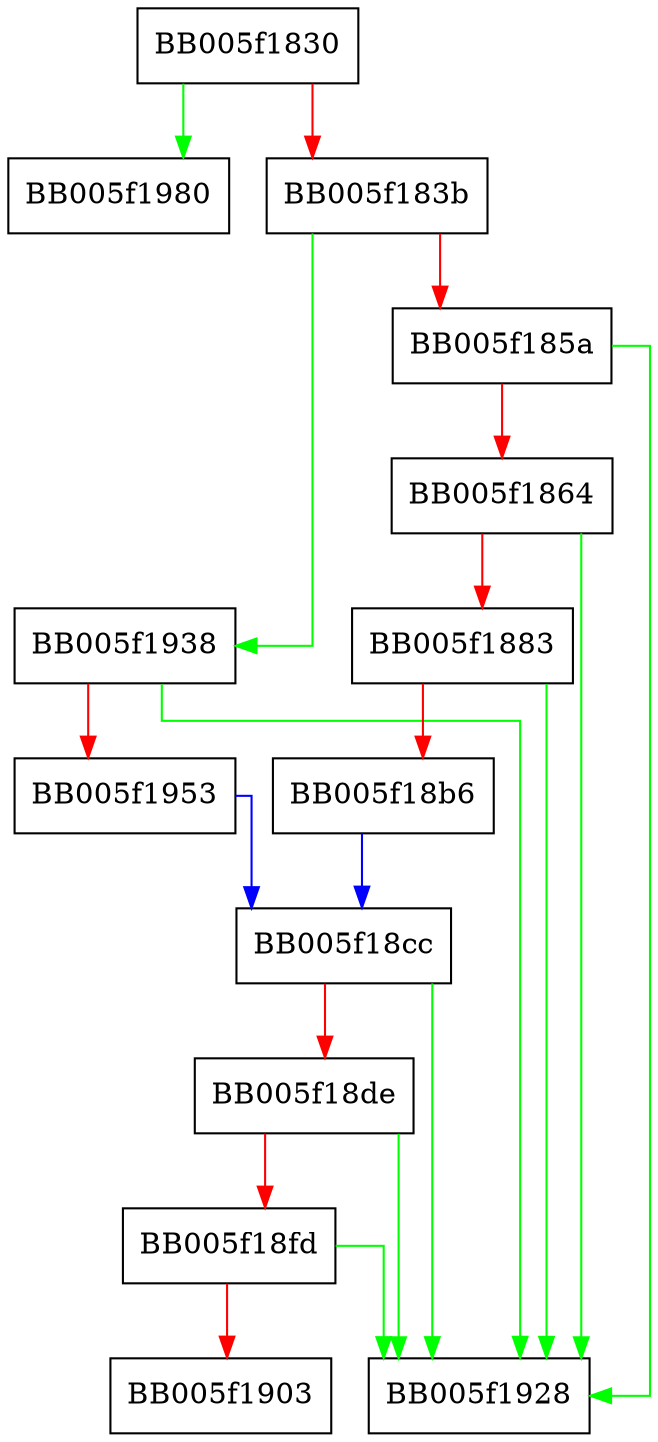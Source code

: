 digraph WPACKET_sub_allocate_bytes__ {
  node [shape="box"];
  graph [splines=ortho];
  BB005f1830 -> BB005f1980 [color="green"];
  BB005f1830 -> BB005f183b [color="red"];
  BB005f183b -> BB005f1938 [color="green"];
  BB005f183b -> BB005f185a [color="red"];
  BB005f185a -> BB005f1928 [color="green"];
  BB005f185a -> BB005f1864 [color="red"];
  BB005f1864 -> BB005f1928 [color="green"];
  BB005f1864 -> BB005f1883 [color="red"];
  BB005f1883 -> BB005f1928 [color="green"];
  BB005f1883 -> BB005f18b6 [color="red"];
  BB005f18b6 -> BB005f18cc [color="blue"];
  BB005f18cc -> BB005f1928 [color="green"];
  BB005f18cc -> BB005f18de [color="red"];
  BB005f18de -> BB005f1928 [color="green"];
  BB005f18de -> BB005f18fd [color="red"];
  BB005f18fd -> BB005f1928 [color="green"];
  BB005f18fd -> BB005f1903 [color="red"];
  BB005f1938 -> BB005f1928 [color="green"];
  BB005f1938 -> BB005f1953 [color="red"];
  BB005f1953 -> BB005f18cc [color="blue"];
}
